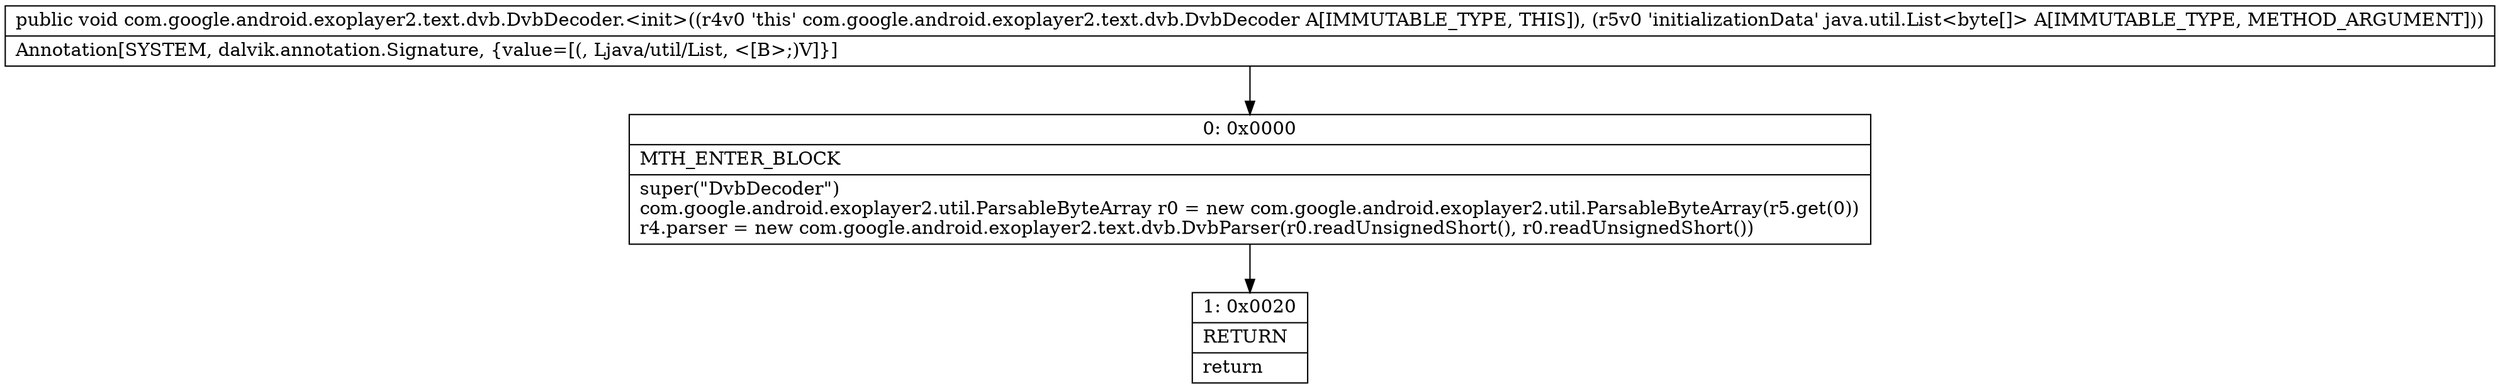digraph "CFG forcom.google.android.exoplayer2.text.dvb.DvbDecoder.\<init\>(Ljava\/util\/List;)V" {
Node_0 [shape=record,label="{0\:\ 0x0000|MTH_ENTER_BLOCK\l|super(\"DvbDecoder\")\lcom.google.android.exoplayer2.util.ParsableByteArray r0 = new com.google.android.exoplayer2.util.ParsableByteArray(r5.get(0))\lr4.parser = new com.google.android.exoplayer2.text.dvb.DvbParser(r0.readUnsignedShort(), r0.readUnsignedShort())\l}"];
Node_1 [shape=record,label="{1\:\ 0x0020|RETURN\l|return\l}"];
MethodNode[shape=record,label="{public void com.google.android.exoplayer2.text.dvb.DvbDecoder.\<init\>((r4v0 'this' com.google.android.exoplayer2.text.dvb.DvbDecoder A[IMMUTABLE_TYPE, THIS]), (r5v0 'initializationData' java.util.List\<byte[]\> A[IMMUTABLE_TYPE, METHOD_ARGUMENT]))  | Annotation[SYSTEM, dalvik.annotation.Signature, \{value=[(, Ljava\/util\/List, \<[B\>;)V]\}]\l}"];
MethodNode -> Node_0;
Node_0 -> Node_1;
}

